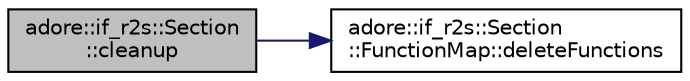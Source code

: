 digraph "adore::if_r2s::Section::cleanup"
{
 // LATEX_PDF_SIZE
  edge [fontname="Helvetica",fontsize="10",labelfontname="Helvetica",labelfontsize="10"];
  node [fontname="Helvetica",fontsize="10",shape=record];
  rankdir="LR";
  Node1 [label="adore::if_r2s::Section\l::cleanup",height=0.2,width=0.4,color="black", fillcolor="grey75", style="filled", fontcolor="black",tooltip="delete objects in pointers"];
  Node1 -> Node2 [color="midnightblue",fontsize="10",style="solid",fontname="Helvetica"];
  Node2 [label="adore::if_r2s::Section\l::FunctionMap::deleteFunctions",height=0.2,width=0.4,color="black", fillcolor="white", style="filled",URL="$classadore_1_1if__r2s_1_1Section_1_1FunctionMap.html#af4fa1dc2583e756d5d321083d83f2418",tooltip="delete function objects"];
}
